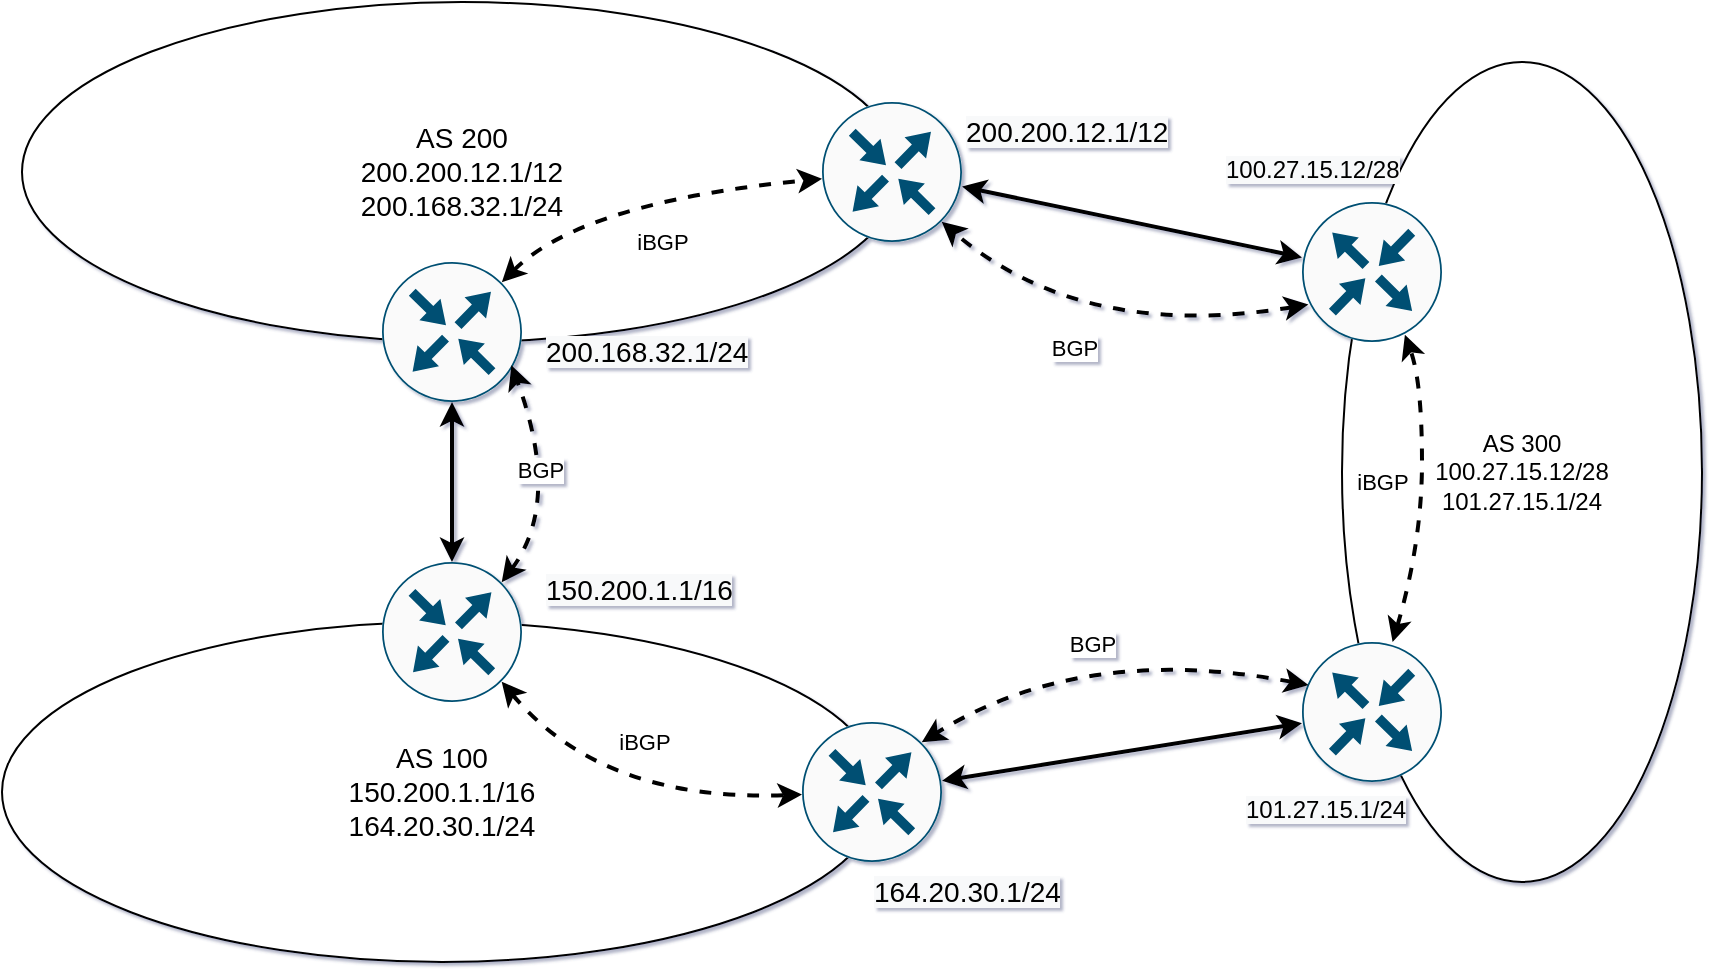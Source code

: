 <mxfile version="15.4.0" type="device"><diagram id="ip9DdlpivSYPMazowjvx" name="Страница 1"><mxGraphModel dx="2765" dy="2230" grid="1" gridSize="10" guides="1" tooltips="1" connect="1" arrows="1" fold="1" page="1" pageScale="1" pageWidth="1169" pageHeight="827" background="none" math="0" shadow="1"><root><mxCell id="0"/><mxCell id="1" parent="0"/><mxCell id="qR3OUiLtwjIHvJlNpumR-4" value="" style="group" vertex="1" connectable="0" parent="1"><mxGeometry x="100" y="120" width="470" height="200" as="geometry"/></mxCell><mxCell id="qR3OUiLtwjIHvJlNpumR-1" value="&lt;font style=&quot;font-size: 14px&quot;&gt;AS 200&lt;br&gt;200.200.12.1/12&lt;br&gt;200.168.32.1/24&lt;br&gt;&lt;/font&gt;" style="ellipse;whiteSpace=wrap;html=1;" vertex="1" parent="qR3OUiLtwjIHvJlNpumR-4"><mxGeometry width="440" height="170" as="geometry"/></mxCell><mxCell id="qR3OUiLtwjIHvJlNpumR-2" value="" style="points=[[0.5,0,0],[1,0.5,0],[0.5,1,0],[0,0.5,0],[0.145,0.145,0],[0.856,0.145,0],[0.855,0.856,0],[0.145,0.855,0]];verticalLabelPosition=bottom;html=1;verticalAlign=top;aspect=fixed;align=center;pointerEvents=1;shape=mxgraph.cisco19.rect;prIcon=router;fillColor=#FAFAFA;strokeColor=#005073;" vertex="1" parent="qR3OUiLtwjIHvJlNpumR-4"><mxGeometry x="180" y="130" width="70" height="70" as="geometry"/></mxCell><mxCell id="qR3OUiLtwjIHvJlNpumR-3" value="" style="points=[[0.5,0,0],[1,0.5,0],[0.5,1,0],[0,0.5,0],[0.145,0.145,0],[0.856,0.145,0],[0.855,0.856,0],[0.145,0.855,0]];verticalLabelPosition=bottom;html=1;verticalAlign=top;aspect=fixed;align=center;pointerEvents=1;shape=mxgraph.cisco19.rect;prIcon=router;fillColor=#FAFAFA;strokeColor=#005073;" vertex="1" parent="qR3OUiLtwjIHvJlNpumR-4"><mxGeometry x="400" y="50" width="70" height="70" as="geometry"/></mxCell><mxCell id="qR3OUiLtwjIHvJlNpumR-22" value="" style="curved=1;endArrow=classic;html=1;rounded=0;strokeWidth=2;exitX=0.856;exitY=0.145;exitDx=0;exitDy=0;exitPerimeter=0;dashed=1;startArrow=classic;startFill=1;" edge="1" parent="qR3OUiLtwjIHvJlNpumR-4" source="qR3OUiLtwjIHvJlNpumR-2" target="qR3OUiLtwjIHvJlNpumR-3"><mxGeometry width="50" height="50" relative="1" as="geometry"><mxPoint x="240.0" y="69.92" as="sourcePoint"/><mxPoint x="390.15" y="126.366" as="targetPoint"/><Array as="points"><mxPoint x="280" y="100"/></Array></mxGeometry></mxCell><mxCell id="qR3OUiLtwjIHvJlNpumR-23" value="iBGP" style="edgeLabel;html=1;align=center;verticalAlign=middle;resizable=0;points=[];" vertex="1" connectable="0" parent="qR3OUiLtwjIHvJlNpumR-22"><mxGeometry x="0.124" y="5" relative="1" as="geometry"><mxPoint x="-2" y="29" as="offset"/></mxGeometry></mxCell><mxCell id="qR3OUiLtwjIHvJlNpumR-27" value="&lt;meta charset=&quot;utf-8&quot;&gt;&lt;span style=&quot;color: rgb(0, 0, 0); font-family: helvetica; font-size: 14px; font-style: normal; font-weight: 400; letter-spacing: normal; text-align: center; text-indent: 0px; text-transform: none; word-spacing: 0px; background-color: rgb(248, 249, 250); display: inline; float: none;&quot;&gt;200.168.32.1/24&lt;/span&gt;" style="text;whiteSpace=wrap;html=1;" vertex="1" parent="qR3OUiLtwjIHvJlNpumR-4"><mxGeometry x="260" y="160" width="130" height="30" as="geometry"/></mxCell><mxCell id="qR3OUiLtwjIHvJlNpumR-9" value="" style="group" vertex="1" connectable="0" parent="1"><mxGeometry x="90" y="400" width="554" height="200" as="geometry"/></mxCell><mxCell id="qR3OUiLtwjIHvJlNpumR-6" value="&lt;font style=&quot;font-size: 14px&quot;&gt;AS 100&lt;br&gt;150.200.1.1/16&lt;br&gt;164.20.30.1/24&lt;br&gt;&lt;/font&gt;" style="ellipse;whiteSpace=wrap;html=1;rotation=0;" vertex="1" parent="qR3OUiLtwjIHvJlNpumR-9"><mxGeometry y="30" width="440" height="170" as="geometry"/></mxCell><mxCell id="qR3OUiLtwjIHvJlNpumR-7" value="" style="points=[[0.5,0,0],[1,0.5,0],[0.5,1,0],[0,0.5,0],[0.145,0.145,0],[0.856,0.145,0],[0.855,0.856,0],[0.145,0.855,0]];verticalLabelPosition=bottom;html=1;verticalAlign=top;aspect=fixed;align=center;pointerEvents=1;shape=mxgraph.cisco19.rect;prIcon=router;fillColor=#FAFAFA;strokeColor=#005073;rotation=-180;" vertex="1" parent="qR3OUiLtwjIHvJlNpumR-9"><mxGeometry x="190" width="70" height="70" as="geometry"/></mxCell><mxCell id="qR3OUiLtwjIHvJlNpumR-8" value="" style="points=[[0.5,0,0],[1,0.5,0],[0.5,1,0],[0,0.5,0],[0.145,0.145,0],[0.856,0.145,0],[0.855,0.856,0],[0.145,0.855,0]];verticalLabelPosition=bottom;html=1;verticalAlign=top;aspect=fixed;align=center;pointerEvents=1;shape=mxgraph.cisco19.rect;prIcon=router;fillColor=#FAFAFA;strokeColor=#005073;rotation=-180;" vertex="1" parent="qR3OUiLtwjIHvJlNpumR-9"><mxGeometry x="400" y="80" width="70" height="70" as="geometry"/></mxCell><mxCell id="qR3OUiLtwjIHvJlNpumR-20" value="" style="curved=1;endArrow=classic;html=1;rounded=0;strokeWidth=2;exitX=0.145;exitY=0.145;exitDx=0;exitDy=0;exitPerimeter=0;dashed=1;startArrow=classic;startFill=1;" edge="1" parent="qR3OUiLtwjIHvJlNpumR-9" source="qR3OUiLtwjIHvJlNpumR-7" target="qR3OUiLtwjIHvJlNpumR-8"><mxGeometry width="50" height="50" relative="1" as="geometry"><mxPoint x="259.85" y="20.15" as="sourcePoint"/><mxPoint x="264.68" y="-88.34" as="targetPoint"/><Array as="points"><mxPoint x="300" y="120"/></Array></mxGeometry></mxCell><mxCell id="qR3OUiLtwjIHvJlNpumR-21" value="iBGP" style="edgeLabel;html=1;align=center;verticalAlign=middle;resizable=0;points=[];" vertex="1" connectable="0" parent="qR3OUiLtwjIHvJlNpumR-20"><mxGeometry x="0.124" y="5" relative="1" as="geometry"><mxPoint x="-1" y="-24" as="offset"/></mxGeometry></mxCell><mxCell id="qR3OUiLtwjIHvJlNpumR-25" value="&lt;meta charset=&quot;utf-8&quot;&gt;&lt;span style=&quot;color: rgb(0, 0, 0); font-family: helvetica; font-size: 14px; font-style: normal; font-weight: 400; letter-spacing: normal; text-align: center; text-indent: 0px; text-transform: none; word-spacing: 0px; background-color: rgb(248, 249, 250); display: inline; float: none;&quot;&gt;164.20.30.1/24&lt;/span&gt;" style="text;whiteSpace=wrap;html=1;" vertex="1" parent="qR3OUiLtwjIHvJlNpumR-9"><mxGeometry x="434" y="150" width="120" height="30" as="geometry"/></mxCell><mxCell id="qR3OUiLtwjIHvJlNpumR-26" value="&lt;meta charset=&quot;utf-8&quot;&gt;&lt;span style=&quot;color: rgb(0, 0, 0); font-family: helvetica; font-size: 14px; font-style: normal; font-weight: 400; letter-spacing: normal; text-align: center; text-indent: 0px; text-transform: none; word-spacing: 0px; background-color: rgb(248, 249, 250); display: inline; float: none;&quot;&gt;150.200.1.1/16&lt;/span&gt;&lt;br style=&quot;color: rgb(0, 0, 0); font-family: helvetica; font-size: 14px; font-style: normal; font-weight: 400; letter-spacing: normal; text-align: center; text-indent: 0px; text-transform: none; word-spacing: 0px; background-color: rgb(248, 249, 250);&quot;&gt;" style="text;whiteSpace=wrap;html=1;" vertex="1" parent="qR3OUiLtwjIHvJlNpumR-9"><mxGeometry x="270" y="-1" width="120" height="30" as="geometry"/></mxCell><mxCell id="qR3OUiLtwjIHvJlNpumR-11" value="AS 300&lt;br&gt;100.27.15.12/28&lt;br&gt;101.27.15.1/24" style="ellipse;whiteSpace=wrap;html=1;rotation=0;" vertex="1" parent="1"><mxGeometry x="760" y="150" width="180" height="410" as="geometry"/></mxCell><mxCell id="qR3OUiLtwjIHvJlNpumR-12" value="" style="points=[[0.5,0,0],[1,0.5,0],[0.5,1,0],[0,0.5,0],[0.145,0.145,0],[0.856,0.145,0],[0.855,0.856,0],[0.145,0.855,0]];verticalLabelPosition=bottom;html=1;verticalAlign=top;aspect=fixed;align=center;pointerEvents=1;shape=mxgraph.cisco19.rect;prIcon=router;fillColor=#FAFAFA;strokeColor=#005073;rotation=-270;" vertex="1" parent="1"><mxGeometry x="740" y="440" width="70" height="70" as="geometry"/></mxCell><mxCell id="qR3OUiLtwjIHvJlNpumR-13" value="" style="points=[[0.5,0,0],[1,0.5,0],[0.5,1,0],[0,0.5,0],[0.145,0.145,0],[0.856,0.145,0],[0.855,0.856,0],[0.145,0.855,0]];verticalLabelPosition=bottom;html=1;verticalAlign=top;aspect=fixed;align=center;pointerEvents=1;shape=mxgraph.cisco19.rect;prIcon=router;fillColor=#FAFAFA;strokeColor=#005073;rotation=-270;" vertex="1" parent="1"><mxGeometry x="740" y="220" width="70" height="70" as="geometry"/></mxCell><mxCell id="qR3OUiLtwjIHvJlNpumR-15" style="rounded=0;orthogonalLoop=1;jettySize=auto;html=1;startArrow=classic;startFill=1;strokeWidth=2;" edge="1" parent="1" source="qR3OUiLtwjIHvJlNpumR-3" target="qR3OUiLtwjIHvJlNpumR-13"><mxGeometry relative="1" as="geometry"/></mxCell><mxCell id="qR3OUiLtwjIHvJlNpumR-16" style="edgeStyle=none;rounded=0;orthogonalLoop=1;jettySize=auto;html=1;startArrow=classic;startFill=1;strokeWidth=2;" edge="1" parent="1" source="qR3OUiLtwjIHvJlNpumR-2" target="qR3OUiLtwjIHvJlNpumR-7"><mxGeometry relative="1" as="geometry"/></mxCell><mxCell id="qR3OUiLtwjIHvJlNpumR-17" style="edgeStyle=none;rounded=0;orthogonalLoop=1;jettySize=auto;html=1;startArrow=classic;startFill=1;strokeWidth=2;" edge="1" parent="1" source="qR3OUiLtwjIHvJlNpumR-8" target="qR3OUiLtwjIHvJlNpumR-12"><mxGeometry relative="1" as="geometry"/></mxCell><mxCell id="qR3OUiLtwjIHvJlNpumR-18" value="" style="curved=1;endArrow=classic;html=1;rounded=0;strokeWidth=2;entryX=0.924;entryY=0.738;entryDx=0;entryDy=0;entryPerimeter=0;exitX=0.145;exitY=0.855;exitDx=0;exitDy=0;exitPerimeter=0;dashed=1;startArrow=classic;startFill=1;" edge="1" parent="1" source="qR3OUiLtwjIHvJlNpumR-7" target="qR3OUiLtwjIHvJlNpumR-2"><mxGeometry width="50" height="50" relative="1" as="geometry"><mxPoint x="540" y="460" as="sourcePoint"/><mxPoint x="590" y="410" as="targetPoint"/><Array as="points"><mxPoint x="370" y="370"/></Array></mxGeometry></mxCell><mxCell id="qR3OUiLtwjIHvJlNpumR-19" value="BGP" style="edgeLabel;html=1;align=center;verticalAlign=middle;resizable=0;points=[];" vertex="1" connectable="0" parent="qR3OUiLtwjIHvJlNpumR-18"><mxGeometry x="0.124" y="5" relative="1" as="geometry"><mxPoint as="offset"/></mxGeometry></mxCell><mxCell id="qR3OUiLtwjIHvJlNpumR-28" value="&lt;meta charset=&quot;utf-8&quot;&gt;&lt;span style=&quot;color: rgb(0, 0, 0); font-family: helvetica; font-size: 14px; font-style: normal; font-weight: 400; letter-spacing: normal; text-align: center; text-indent: 0px; text-transform: none; word-spacing: 0px; background-color: rgb(248, 249, 250); display: inline; float: none;&quot;&gt;200.200.12.1/12&lt;/span&gt;&lt;br style=&quot;color: rgb(0, 0, 0); font-family: helvetica; font-size: 14px; font-style: normal; font-weight: 400; letter-spacing: normal; text-align: center; text-indent: 0px; text-transform: none; word-spacing: 0px; background-color: rgb(248, 249, 250);&quot;&gt;" style="text;whiteSpace=wrap;html=1;" vertex="1" parent="1"><mxGeometry x="570" y="170" width="130" height="30" as="geometry"/></mxCell><mxCell id="qR3OUiLtwjIHvJlNpumR-29" value="" style="curved=1;endArrow=classic;html=1;rounded=0;strokeWidth=2;dashed=1;startArrow=classic;startFill=1;entryX=0.948;entryY=0.265;entryDx=0;entryDy=0;entryPerimeter=0;" edge="1" parent="1" source="qR3OUiLtwjIHvJlNpumR-12" target="qR3OUiLtwjIHvJlNpumR-13"><mxGeometry width="50" height="50" relative="1" as="geometry"><mxPoint x="619.995" y="380.88" as="sourcePoint"/><mxPoint x="780.11" y="329.117" as="targetPoint"/><Array as="points"><mxPoint x="800" y="390"/><mxPoint x="800" y="310"/></Array></mxGeometry></mxCell><mxCell id="qR3OUiLtwjIHvJlNpumR-30" value="iBGP" style="edgeLabel;html=1;align=center;verticalAlign=middle;resizable=0;points=[];" vertex="1" connectable="0" parent="qR3OUiLtwjIHvJlNpumR-29"><mxGeometry x="0.124" y="5" relative="1" as="geometry"><mxPoint x="-15" y="6" as="offset"/></mxGeometry></mxCell><mxCell id="qR3OUiLtwjIHvJlNpumR-31" value="&lt;meta charset=&quot;utf-8&quot;&gt;&lt;span style=&quot;color: rgb(0, 0, 0); font-family: helvetica; font-size: 12px; font-style: normal; font-weight: 400; letter-spacing: normal; text-align: center; text-indent: 0px; text-transform: none; word-spacing: 0px; background-color: rgb(248, 249, 250); display: inline; float: none;&quot;&gt;101.27.15.1/24&lt;/span&gt;" style="text;whiteSpace=wrap;html=1;" vertex="1" parent="1"><mxGeometry x="710" y="510" width="110" height="30" as="geometry"/></mxCell><mxCell id="qR3OUiLtwjIHvJlNpumR-32" value="&lt;meta charset=&quot;utf-8&quot;&gt;&lt;span style=&quot;color: rgb(0, 0, 0); font-family: helvetica; font-size: 12px; font-style: normal; font-weight: 400; letter-spacing: normal; text-align: center; text-indent: 0px; text-transform: none; word-spacing: 0px; background-color: rgb(248, 249, 250); display: inline; float: none;&quot;&gt;100.27.15.12/28&lt;/span&gt;&lt;br style=&quot;color: rgb(0, 0, 0); font-family: helvetica; font-size: 12px; font-style: normal; font-weight: 400; letter-spacing: normal; text-align: center; text-indent: 0px; text-transform: none; word-spacing: 0px; background-color: rgb(248, 249, 250);&quot;&gt;" style="text;whiteSpace=wrap;html=1;" vertex="1" parent="1"><mxGeometry x="700" y="190" width="110" height="30" as="geometry"/></mxCell><mxCell id="qR3OUiLtwjIHvJlNpumR-33" value="" style="curved=1;endArrow=classic;html=1;rounded=0;strokeWidth=2;exitX=0.732;exitY=0.954;exitDx=0;exitDy=0;exitPerimeter=0;dashed=1;startArrow=classic;startFill=1;entryX=0.855;entryY=0.856;entryDx=0;entryDy=0;entryPerimeter=0;" edge="1" parent="1" source="qR3OUiLtwjIHvJlNpumR-13" target="qR3OUiLtwjIHvJlNpumR-3"><mxGeometry width="50" height="50" relative="1" as="geometry"><mxPoint x="650.0" y="388.49" as="sourcePoint"/><mxPoint x="654.83" y="280.0" as="targetPoint"/><Array as="points"><mxPoint x="630" y="290"/></Array></mxGeometry></mxCell><mxCell id="qR3OUiLtwjIHvJlNpumR-34" value="BGP" style="edgeLabel;html=1;align=center;verticalAlign=middle;resizable=0;points=[];" vertex="1" connectable="0" parent="qR3OUiLtwjIHvJlNpumR-33"><mxGeometry x="0.124" y="5" relative="1" as="geometry"><mxPoint as="offset"/></mxGeometry></mxCell><mxCell id="qR3OUiLtwjIHvJlNpumR-35" value="" style="curved=1;endArrow=classic;html=1;rounded=0;strokeWidth=2;entryX=0.145;entryY=0.855;entryDx=0;entryDy=0;entryPerimeter=0;dashed=1;startArrow=classic;startFill=1;exitX=0.308;exitY=0.954;exitDx=0;exitDy=0;exitPerimeter=0;" edge="1" parent="1" source="qR3OUiLtwjIHvJlNpumR-12" target="qR3OUiLtwjIHvJlNpumR-8"><mxGeometry width="50" height="50" relative="1" as="geometry"><mxPoint x="660.0" y="458.49" as="sourcePoint"/><mxPoint x="664.83" y="350.0" as="targetPoint"/><Array as="points"><mxPoint x="630" y="440"/></Array></mxGeometry></mxCell><mxCell id="qR3OUiLtwjIHvJlNpumR-36" value="BGP" style="edgeLabel;html=1;align=center;verticalAlign=middle;resizable=0;points=[];" vertex="1" connectable="0" parent="qR3OUiLtwjIHvJlNpumR-35"><mxGeometry x="0.124" y="5" relative="1" as="geometry"><mxPoint x="4" y="-5" as="offset"/></mxGeometry></mxCell></root></mxGraphModel></diagram></mxfile>